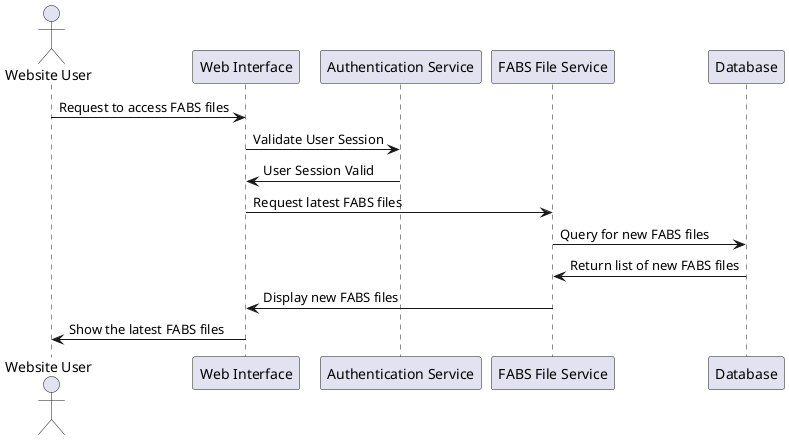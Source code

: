 @startuml
actor "Website User" as user
participant "Web Interface" as web
participant "Authentication Service" as auth
participant "FABS File Service" as fabs
participant "Database" as db

user -> web : Request to access FABS files
web -> auth : Validate User Session
auth -> web : User Session Valid
web -> fabs : Request latest FABS files
fabs -> db : Query for new FABS files
db -> fabs : Return list of new FABS files
fabs -> web : Display new FABS files
web -> user : Show the latest FABS files
@enduml